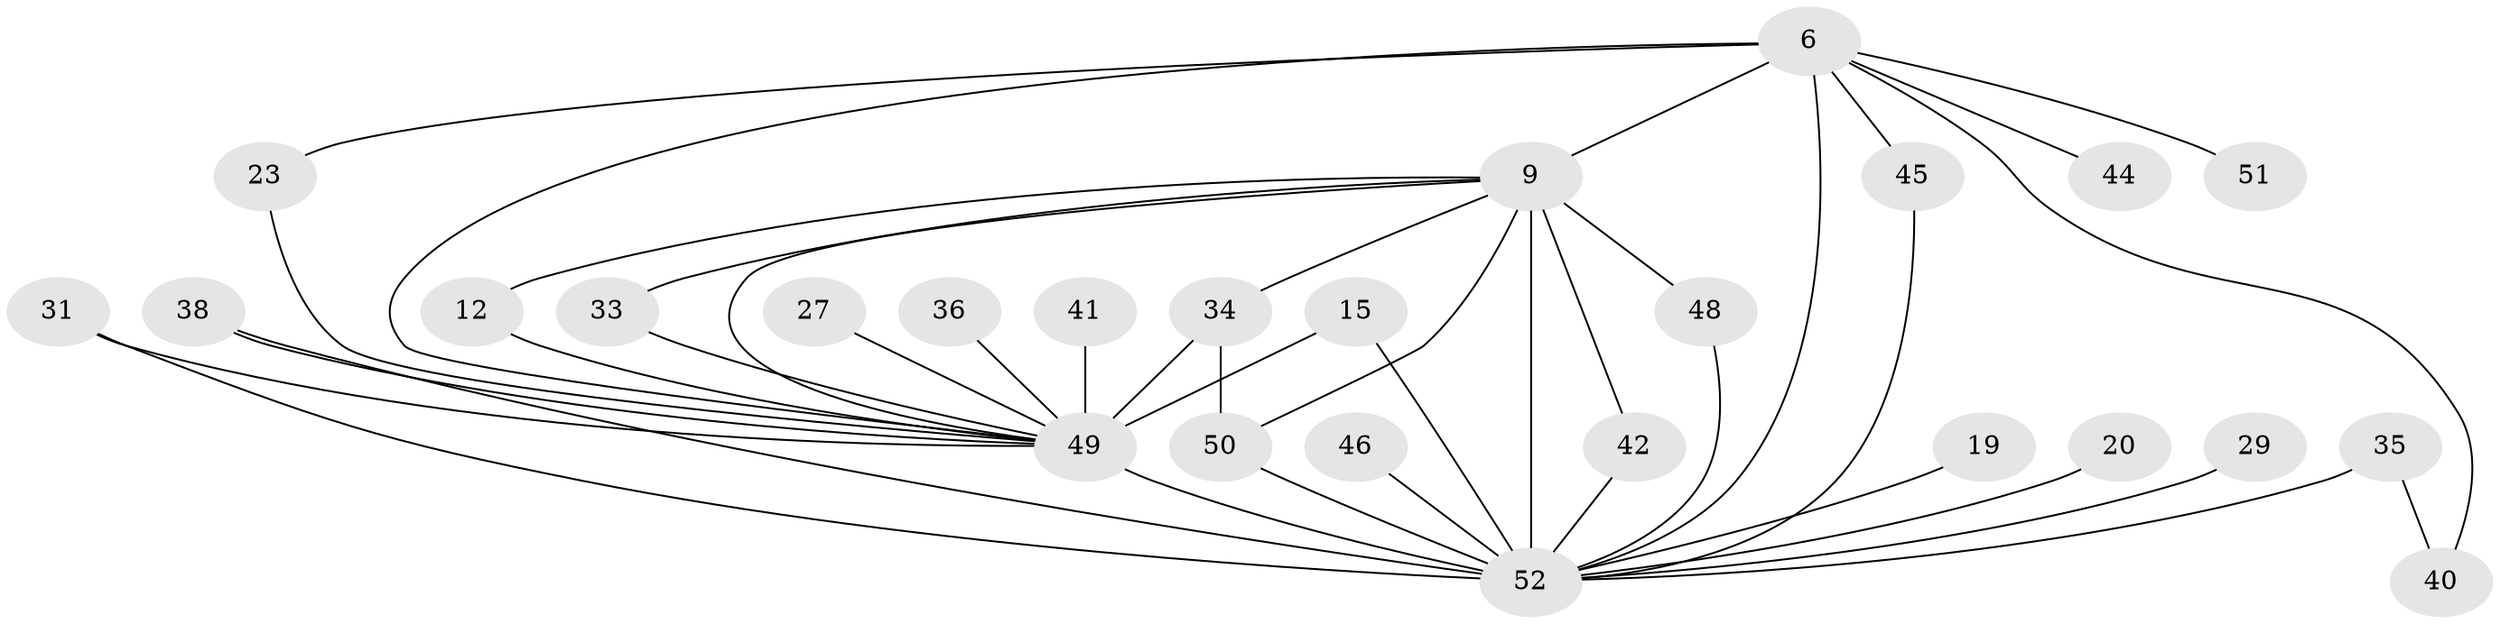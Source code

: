 // original degree distribution, {16: 0.038461538461538464, 13: 0.057692307692307696, 18: 0.038461538461538464, 14: 0.019230769230769232, 15: 0.019230769230769232, 12: 0.019230769230769232, 7: 0.038461538461538464, 2: 0.5384615384615384, 4: 0.07692307692307693, 3: 0.15384615384615385}
// Generated by graph-tools (version 1.1) at 2025/43/03/09/25 04:43:03]
// undirected, 26 vertices, 41 edges
graph export_dot {
graph [start="1"]
  node [color=gray90,style=filled];
  6 [super="+1"];
  9 [super="+2"];
  12;
  15;
  19;
  20;
  23 [super="+22"];
  27;
  29;
  31 [super="+21"];
  33;
  34 [super="+30"];
  35;
  36;
  38;
  40;
  41 [super="+37"];
  42;
  44;
  45;
  46;
  48 [super="+39"];
  49 [super="+17+24+47+10"];
  50 [super="+26"];
  51;
  52 [super="+25+32+8"];
  6 -- 9 [weight=4];
  6 -- 44 [weight=2];
  6 -- 51 [weight=2];
  6 -- 23 [weight=2];
  6 -- 40;
  6 -- 45;
  6 -- 52 [weight=11];
  6 -- 49 [weight=5];
  9 -- 12;
  9 -- 42;
  9 -- 33;
  9 -- 34;
  9 -- 48 [weight=2];
  9 -- 50;
  9 -- 49 [weight=4];
  9 -- 52 [weight=8];
  12 -- 49;
  15 -- 49;
  15 -- 52 [weight=2];
  19 -- 52 [weight=2];
  20 -- 52 [weight=2];
  23 -- 49;
  27 -- 49 [weight=2];
  29 -- 52 [weight=2];
  31 -- 49 [weight=2];
  31 -- 52;
  33 -- 49;
  34 -- 49;
  34 -- 50;
  35 -- 40;
  35 -- 52 [weight=2];
  36 -- 49 [weight=2];
  38 -- 49;
  38 -- 52;
  41 -- 49 [weight=3];
  42 -- 52;
  45 -- 52;
  46 -- 52 [weight=2];
  48 -- 52;
  49 -- 52 [weight=15];
  50 -- 52 [weight=2];
}
